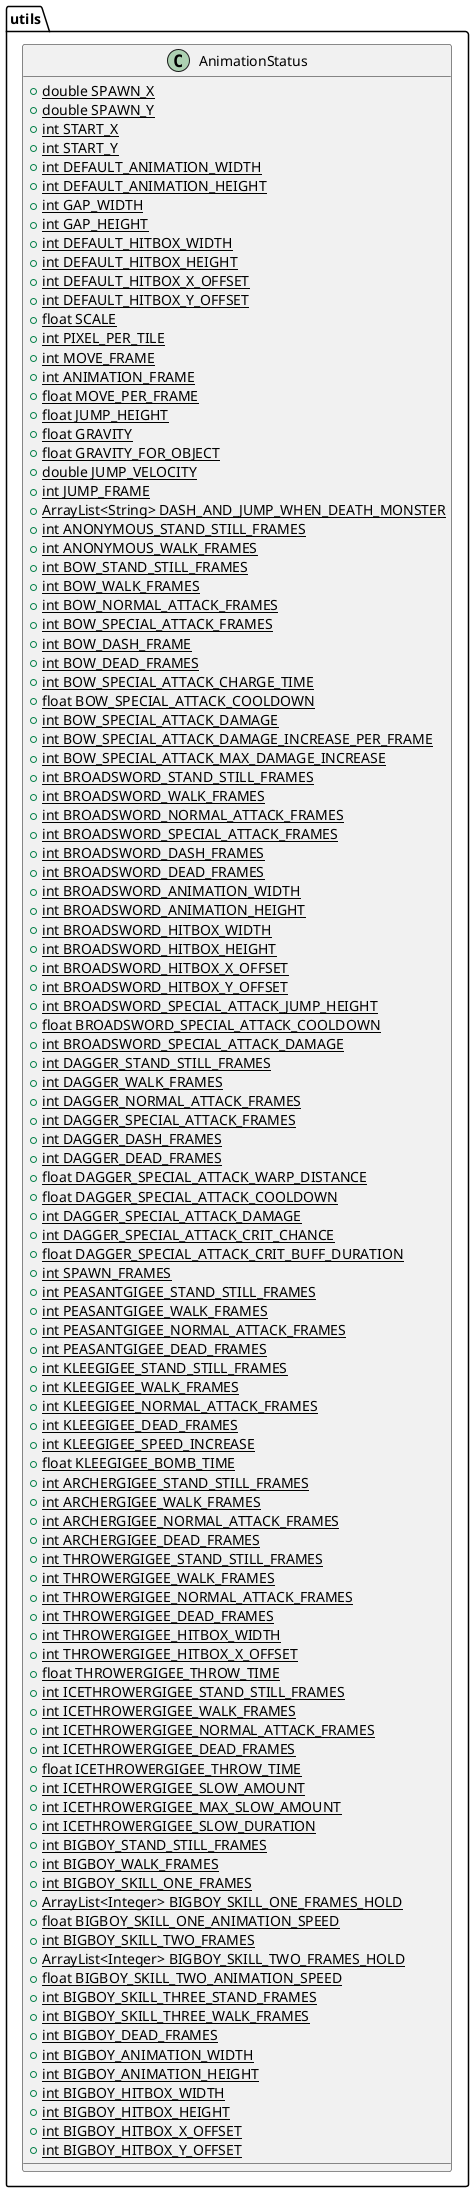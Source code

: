 @startuml
class utils.AnimationStatus {
+ {static} double SPAWN_X
+ {static} double SPAWN_Y
+ {static} int START_X
+ {static} int START_Y
+ {static} int DEFAULT_ANIMATION_WIDTH
+ {static} int DEFAULT_ANIMATION_HEIGHT
+ {static} int GAP_WIDTH
+ {static} int GAP_HEIGHT
+ {static} int DEFAULT_HITBOX_WIDTH
+ {static} int DEFAULT_HITBOX_HEIGHT
+ {static} int DEFAULT_HITBOX_X_OFFSET
+ {static} int DEFAULT_HITBOX_Y_OFFSET
+ {static} float SCALE
+ {static} int PIXEL_PER_TILE
+ {static} int MOVE_FRAME
+ {static} int ANIMATION_FRAME
+ {static} float MOVE_PER_FRAME
+ {static} float JUMP_HEIGHT
+ {static} float GRAVITY
+ {static} float GRAVITY_FOR_OBJECT
+ {static} double JUMP_VELOCITY
+ {static} int JUMP_FRAME
+ {static} ArrayList<String> DASH_AND_JUMP_WHEN_DEATH_MONSTER
+ {static} int ANONYMOUS_STAND_STILL_FRAMES
+ {static} int ANONYMOUS_WALK_FRAMES
+ {static} int BOW_STAND_STILL_FRAMES
+ {static} int BOW_WALK_FRAMES
+ {static} int BOW_NORMAL_ATTACK_FRAMES
+ {static} int BOW_SPECIAL_ATTACK_FRAMES
+ {static} int BOW_DASH_FRAME
+ {static} int BOW_DEAD_FRAMES
+ {static} int BOW_SPECIAL_ATTACK_CHARGE_TIME
+ {static} float BOW_SPECIAL_ATTACK_COOLDOWN
+ {static} int BOW_SPECIAL_ATTACK_DAMAGE
+ {static} int BOW_SPECIAL_ATTACK_DAMAGE_INCREASE_PER_FRAME
+ {static} int BOW_SPECIAL_ATTACK_MAX_DAMAGE_INCREASE
+ {static} int BROADSWORD_STAND_STILL_FRAMES
+ {static} int BROADSWORD_WALK_FRAMES
+ {static} int BROADSWORD_NORMAL_ATTACK_FRAMES
+ {static} int BROADSWORD_SPECIAL_ATTACK_FRAMES
+ {static} int BROADSWORD_DASH_FRAMES
+ {static} int BROADSWORD_DEAD_FRAMES
+ {static} int BROADSWORD_ANIMATION_WIDTH
+ {static} int BROADSWORD_ANIMATION_HEIGHT
+ {static} int BROADSWORD_HITBOX_WIDTH
+ {static} int BROADSWORD_HITBOX_HEIGHT
+ {static} int BROADSWORD_HITBOX_X_OFFSET
+ {static} int BROADSWORD_HITBOX_Y_OFFSET
+ {static} int BROADSWORD_SPECIAL_ATTACK_JUMP_HEIGHT
+ {static} float BROADSWORD_SPECIAL_ATTACK_COOLDOWN
+ {static} int BROADSWORD_SPECIAL_ATTACK_DAMAGE
+ {static} int DAGGER_STAND_STILL_FRAMES
+ {static} int DAGGER_WALK_FRAMES
+ {static} int DAGGER_NORMAL_ATTACK_FRAMES
+ {static} int DAGGER_SPECIAL_ATTACK_FRAMES
+ {static} int DAGGER_DASH_FRAMES
+ {static} int DAGGER_DEAD_FRAMES
+ {static} float DAGGER_SPECIAL_ATTACK_WARP_DISTANCE
+ {static} float DAGGER_SPECIAL_ATTACK_COOLDOWN
+ {static} int DAGGER_SPECIAL_ATTACK_DAMAGE
+ {static} int DAGGER_SPECIAL_ATTACK_CRIT_CHANCE
+ {static} float DAGGER_SPECIAL_ATTACK_CRIT_BUFF_DURATION
+ {static} int SPAWN_FRAMES
+ {static} int PEASANTGIGEE_STAND_STILL_FRAMES
+ {static} int PEASANTGIGEE_WALK_FRAMES
+ {static} int PEASANTGIGEE_NORMAL_ATTACK_FRAMES
+ {static} int PEASANTGIGEE_DEAD_FRAMES
+ {static} int KLEEGIGEE_STAND_STILL_FRAMES
+ {static} int KLEEGIGEE_WALK_FRAMES
+ {static} int KLEEGIGEE_NORMAL_ATTACK_FRAMES
+ {static} int KLEEGIGEE_DEAD_FRAMES
+ {static} int KLEEGIGEE_SPEED_INCREASE
+ {static} float KLEEGIGEE_BOMB_TIME
+ {static} int ARCHERGIGEE_STAND_STILL_FRAMES
+ {static} int ARCHERGIGEE_WALK_FRAMES
+ {static} int ARCHERGIGEE_NORMAL_ATTACK_FRAMES
+ {static} int ARCHERGIGEE_DEAD_FRAMES
+ {static} int THROWERGIGEE_STAND_STILL_FRAMES
+ {static} int THROWERGIGEE_WALK_FRAMES
+ {static} int THROWERGIGEE_NORMAL_ATTACK_FRAMES
+ {static} int THROWERGIGEE_DEAD_FRAMES
+ {static} int THROWERGIGEE_HITBOX_WIDTH
+ {static} int THROWERGIGEE_HITBOX_X_OFFSET
+ {static} float THROWERGIGEE_THROW_TIME
+ {static} int ICETHROWERGIGEE_STAND_STILL_FRAMES
+ {static} int ICETHROWERGIGEE_WALK_FRAMES
+ {static} int ICETHROWERGIGEE_NORMAL_ATTACK_FRAMES
+ {static} int ICETHROWERGIGEE_DEAD_FRAMES
+ {static} float ICETHROWERGIGEE_THROW_TIME
+ {static} int ICETHROWERGIGEE_SLOW_AMOUNT
+ {static} int ICETHROWERGIGEE_MAX_SLOW_AMOUNT
+ {static} int ICETHROWERGIGEE_SLOW_DURATION
+ {static} int BIGBOY_STAND_STILL_FRAMES
+ {static} int BIGBOY_WALK_FRAMES
+ {static} int BIGBOY_SKILL_ONE_FRAMES
+ {static} ArrayList<Integer> BIGBOY_SKILL_ONE_FRAMES_HOLD
+ {static} float BIGBOY_SKILL_ONE_ANIMATION_SPEED
+ {static} int BIGBOY_SKILL_TWO_FRAMES
+ {static} ArrayList<Integer> BIGBOY_SKILL_TWO_FRAMES_HOLD
+ {static} float BIGBOY_SKILL_TWO_ANIMATION_SPEED
+ {static} int BIGBOY_SKILL_THREE_STAND_FRAMES
+ {static} int BIGBOY_SKILL_THREE_WALK_FRAMES
+ {static} int BIGBOY_DEAD_FRAMES
+ {static} int BIGBOY_ANIMATION_WIDTH
+ {static} int BIGBOY_ANIMATION_HEIGHT
+ {static} int BIGBOY_HITBOX_WIDTH
+ {static} int BIGBOY_HITBOX_HEIGHT
+ {static} int BIGBOY_HITBOX_X_OFFSET
+ {static} int BIGBOY_HITBOX_Y_OFFSET
}

@enduml